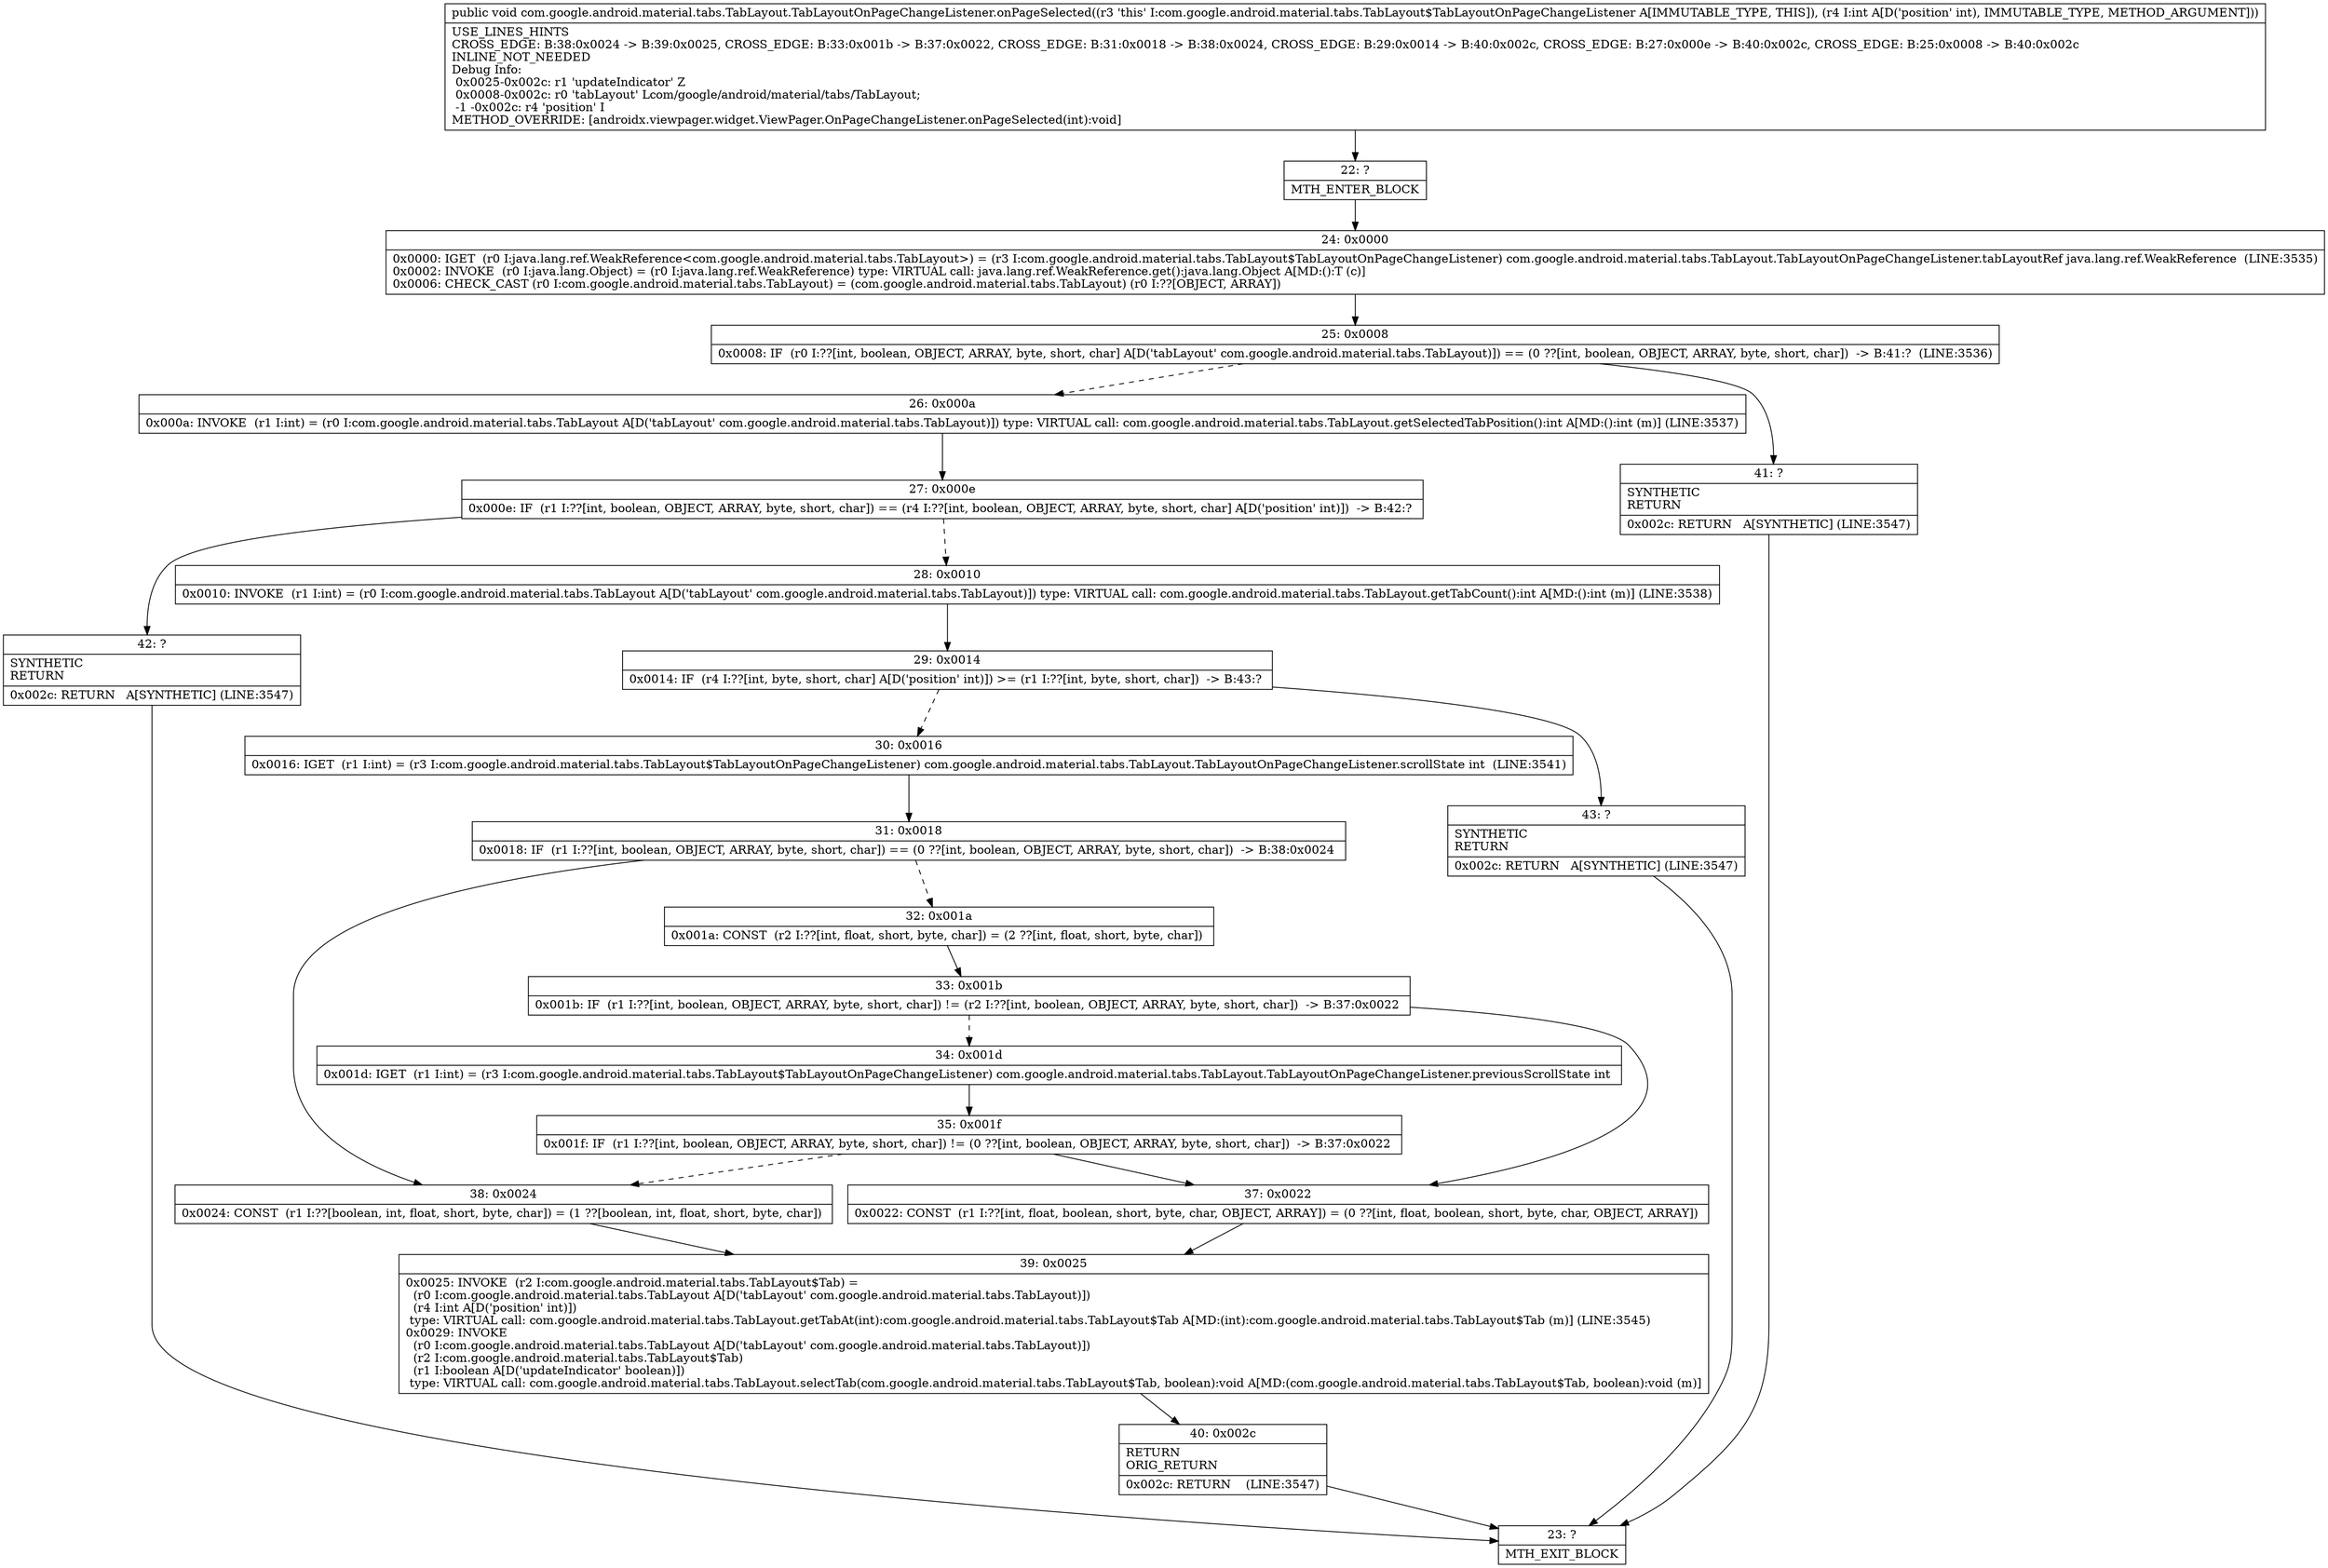 digraph "CFG forcom.google.android.material.tabs.TabLayout.TabLayoutOnPageChangeListener.onPageSelected(I)V" {
Node_22 [shape=record,label="{22\:\ ?|MTH_ENTER_BLOCK\l}"];
Node_24 [shape=record,label="{24\:\ 0x0000|0x0000: IGET  (r0 I:java.lang.ref.WeakReference\<com.google.android.material.tabs.TabLayout\>) = (r3 I:com.google.android.material.tabs.TabLayout$TabLayoutOnPageChangeListener) com.google.android.material.tabs.TabLayout.TabLayoutOnPageChangeListener.tabLayoutRef java.lang.ref.WeakReference  (LINE:3535)\l0x0002: INVOKE  (r0 I:java.lang.Object) = (r0 I:java.lang.ref.WeakReference) type: VIRTUAL call: java.lang.ref.WeakReference.get():java.lang.Object A[MD:():T (c)]\l0x0006: CHECK_CAST (r0 I:com.google.android.material.tabs.TabLayout) = (com.google.android.material.tabs.TabLayout) (r0 I:??[OBJECT, ARRAY]) \l}"];
Node_25 [shape=record,label="{25\:\ 0x0008|0x0008: IF  (r0 I:??[int, boolean, OBJECT, ARRAY, byte, short, char] A[D('tabLayout' com.google.android.material.tabs.TabLayout)]) == (0 ??[int, boolean, OBJECT, ARRAY, byte, short, char])  \-\> B:41:?  (LINE:3536)\l}"];
Node_26 [shape=record,label="{26\:\ 0x000a|0x000a: INVOKE  (r1 I:int) = (r0 I:com.google.android.material.tabs.TabLayout A[D('tabLayout' com.google.android.material.tabs.TabLayout)]) type: VIRTUAL call: com.google.android.material.tabs.TabLayout.getSelectedTabPosition():int A[MD:():int (m)] (LINE:3537)\l}"];
Node_27 [shape=record,label="{27\:\ 0x000e|0x000e: IF  (r1 I:??[int, boolean, OBJECT, ARRAY, byte, short, char]) == (r4 I:??[int, boolean, OBJECT, ARRAY, byte, short, char] A[D('position' int)])  \-\> B:42:? \l}"];
Node_28 [shape=record,label="{28\:\ 0x0010|0x0010: INVOKE  (r1 I:int) = (r0 I:com.google.android.material.tabs.TabLayout A[D('tabLayout' com.google.android.material.tabs.TabLayout)]) type: VIRTUAL call: com.google.android.material.tabs.TabLayout.getTabCount():int A[MD:():int (m)] (LINE:3538)\l}"];
Node_29 [shape=record,label="{29\:\ 0x0014|0x0014: IF  (r4 I:??[int, byte, short, char] A[D('position' int)]) \>= (r1 I:??[int, byte, short, char])  \-\> B:43:? \l}"];
Node_30 [shape=record,label="{30\:\ 0x0016|0x0016: IGET  (r1 I:int) = (r3 I:com.google.android.material.tabs.TabLayout$TabLayoutOnPageChangeListener) com.google.android.material.tabs.TabLayout.TabLayoutOnPageChangeListener.scrollState int  (LINE:3541)\l}"];
Node_31 [shape=record,label="{31\:\ 0x0018|0x0018: IF  (r1 I:??[int, boolean, OBJECT, ARRAY, byte, short, char]) == (0 ??[int, boolean, OBJECT, ARRAY, byte, short, char])  \-\> B:38:0x0024 \l}"];
Node_32 [shape=record,label="{32\:\ 0x001a|0x001a: CONST  (r2 I:??[int, float, short, byte, char]) = (2 ??[int, float, short, byte, char]) \l}"];
Node_33 [shape=record,label="{33\:\ 0x001b|0x001b: IF  (r1 I:??[int, boolean, OBJECT, ARRAY, byte, short, char]) != (r2 I:??[int, boolean, OBJECT, ARRAY, byte, short, char])  \-\> B:37:0x0022 \l}"];
Node_34 [shape=record,label="{34\:\ 0x001d|0x001d: IGET  (r1 I:int) = (r3 I:com.google.android.material.tabs.TabLayout$TabLayoutOnPageChangeListener) com.google.android.material.tabs.TabLayout.TabLayoutOnPageChangeListener.previousScrollState int \l}"];
Node_35 [shape=record,label="{35\:\ 0x001f|0x001f: IF  (r1 I:??[int, boolean, OBJECT, ARRAY, byte, short, char]) != (0 ??[int, boolean, OBJECT, ARRAY, byte, short, char])  \-\> B:37:0x0022 \l}"];
Node_37 [shape=record,label="{37\:\ 0x0022|0x0022: CONST  (r1 I:??[int, float, boolean, short, byte, char, OBJECT, ARRAY]) = (0 ??[int, float, boolean, short, byte, char, OBJECT, ARRAY]) \l}"];
Node_39 [shape=record,label="{39\:\ 0x0025|0x0025: INVOKE  (r2 I:com.google.android.material.tabs.TabLayout$Tab) = \l  (r0 I:com.google.android.material.tabs.TabLayout A[D('tabLayout' com.google.android.material.tabs.TabLayout)])\l  (r4 I:int A[D('position' int)])\l type: VIRTUAL call: com.google.android.material.tabs.TabLayout.getTabAt(int):com.google.android.material.tabs.TabLayout$Tab A[MD:(int):com.google.android.material.tabs.TabLayout$Tab (m)] (LINE:3545)\l0x0029: INVOKE  \l  (r0 I:com.google.android.material.tabs.TabLayout A[D('tabLayout' com.google.android.material.tabs.TabLayout)])\l  (r2 I:com.google.android.material.tabs.TabLayout$Tab)\l  (r1 I:boolean A[D('updateIndicator' boolean)])\l type: VIRTUAL call: com.google.android.material.tabs.TabLayout.selectTab(com.google.android.material.tabs.TabLayout$Tab, boolean):void A[MD:(com.google.android.material.tabs.TabLayout$Tab, boolean):void (m)]\l}"];
Node_40 [shape=record,label="{40\:\ 0x002c|RETURN\lORIG_RETURN\l|0x002c: RETURN    (LINE:3547)\l}"];
Node_23 [shape=record,label="{23\:\ ?|MTH_EXIT_BLOCK\l}"];
Node_38 [shape=record,label="{38\:\ 0x0024|0x0024: CONST  (r1 I:??[boolean, int, float, short, byte, char]) = (1 ??[boolean, int, float, short, byte, char]) \l}"];
Node_43 [shape=record,label="{43\:\ ?|SYNTHETIC\lRETURN\l|0x002c: RETURN   A[SYNTHETIC] (LINE:3547)\l}"];
Node_42 [shape=record,label="{42\:\ ?|SYNTHETIC\lRETURN\l|0x002c: RETURN   A[SYNTHETIC] (LINE:3547)\l}"];
Node_41 [shape=record,label="{41\:\ ?|SYNTHETIC\lRETURN\l|0x002c: RETURN   A[SYNTHETIC] (LINE:3547)\l}"];
MethodNode[shape=record,label="{public void com.google.android.material.tabs.TabLayout.TabLayoutOnPageChangeListener.onPageSelected((r3 'this' I:com.google.android.material.tabs.TabLayout$TabLayoutOnPageChangeListener A[IMMUTABLE_TYPE, THIS]), (r4 I:int A[D('position' int), IMMUTABLE_TYPE, METHOD_ARGUMENT]))  | USE_LINES_HINTS\lCROSS_EDGE: B:38:0x0024 \-\> B:39:0x0025, CROSS_EDGE: B:33:0x001b \-\> B:37:0x0022, CROSS_EDGE: B:31:0x0018 \-\> B:38:0x0024, CROSS_EDGE: B:29:0x0014 \-\> B:40:0x002c, CROSS_EDGE: B:27:0x000e \-\> B:40:0x002c, CROSS_EDGE: B:25:0x0008 \-\> B:40:0x002c\lINLINE_NOT_NEEDED\lDebug Info:\l  0x0025\-0x002c: r1 'updateIndicator' Z\l  0x0008\-0x002c: r0 'tabLayout' Lcom\/google\/android\/material\/tabs\/TabLayout;\l  \-1 \-0x002c: r4 'position' I\lMETHOD_OVERRIDE: [androidx.viewpager.widget.ViewPager.OnPageChangeListener.onPageSelected(int):void]\l}"];
MethodNode -> Node_22;Node_22 -> Node_24;
Node_24 -> Node_25;
Node_25 -> Node_26[style=dashed];
Node_25 -> Node_41;
Node_26 -> Node_27;
Node_27 -> Node_28[style=dashed];
Node_27 -> Node_42;
Node_28 -> Node_29;
Node_29 -> Node_30[style=dashed];
Node_29 -> Node_43;
Node_30 -> Node_31;
Node_31 -> Node_32[style=dashed];
Node_31 -> Node_38;
Node_32 -> Node_33;
Node_33 -> Node_34[style=dashed];
Node_33 -> Node_37;
Node_34 -> Node_35;
Node_35 -> Node_37;
Node_35 -> Node_38[style=dashed];
Node_37 -> Node_39;
Node_39 -> Node_40;
Node_40 -> Node_23;
Node_38 -> Node_39;
Node_43 -> Node_23;
Node_42 -> Node_23;
Node_41 -> Node_23;
}

